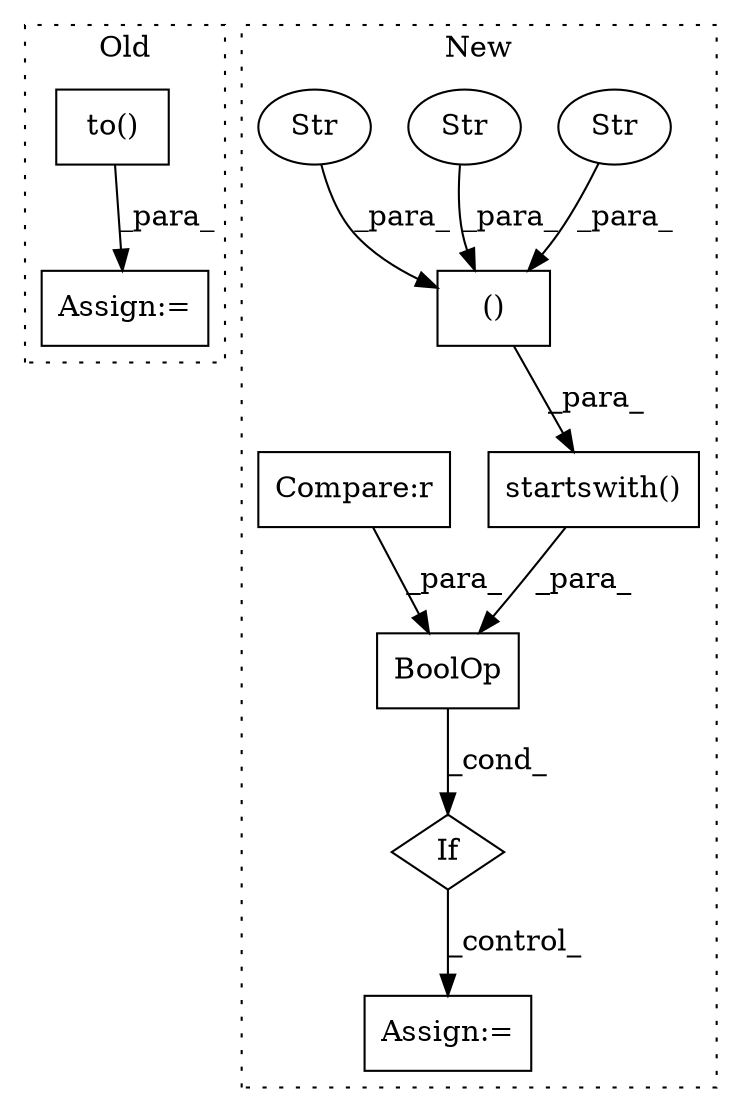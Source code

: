 digraph G {
subgraph cluster0 {
1 [label="to()" a="75" s="2409" l="27" shape="box"];
11 [label="Assign:=" a="68" s="2406" l="3" shape="box"];
label = "Old";
style="dotted";
}
subgraph cluster1 {
2 [label="startswith()" a="75" s="2659,2728" l="28,1" shape="box"];
3 [label="Assign:=" a="68" s="2748" l="3" shape="box"];
4 [label="If" a="96" s="2626" l="3" shape="diamond"];
5 [label="()" a="54" s="2700" l="27" shape="box"];
6 [label="Str" a="66" s="2702" l="11" shape="ellipse"];
7 [label="Str" a="66" s="2688" l="12" shape="ellipse"];
8 [label="Str" a="66" s="2715" l="12" shape="ellipse"];
9 [label="Compare:r" a="40" s="2629" l="21" shape="box"];
10 [label="BoolOp" a="72" s="2629" l="100" shape="box"];
label = "New";
style="dotted";
}
1 -> 11 [label="_para_"];
2 -> 10 [label="_para_"];
4 -> 3 [label="_control_"];
5 -> 2 [label="_para_"];
6 -> 5 [label="_para_"];
7 -> 5 [label="_para_"];
8 -> 5 [label="_para_"];
9 -> 10 [label="_para_"];
10 -> 4 [label="_cond_"];
}